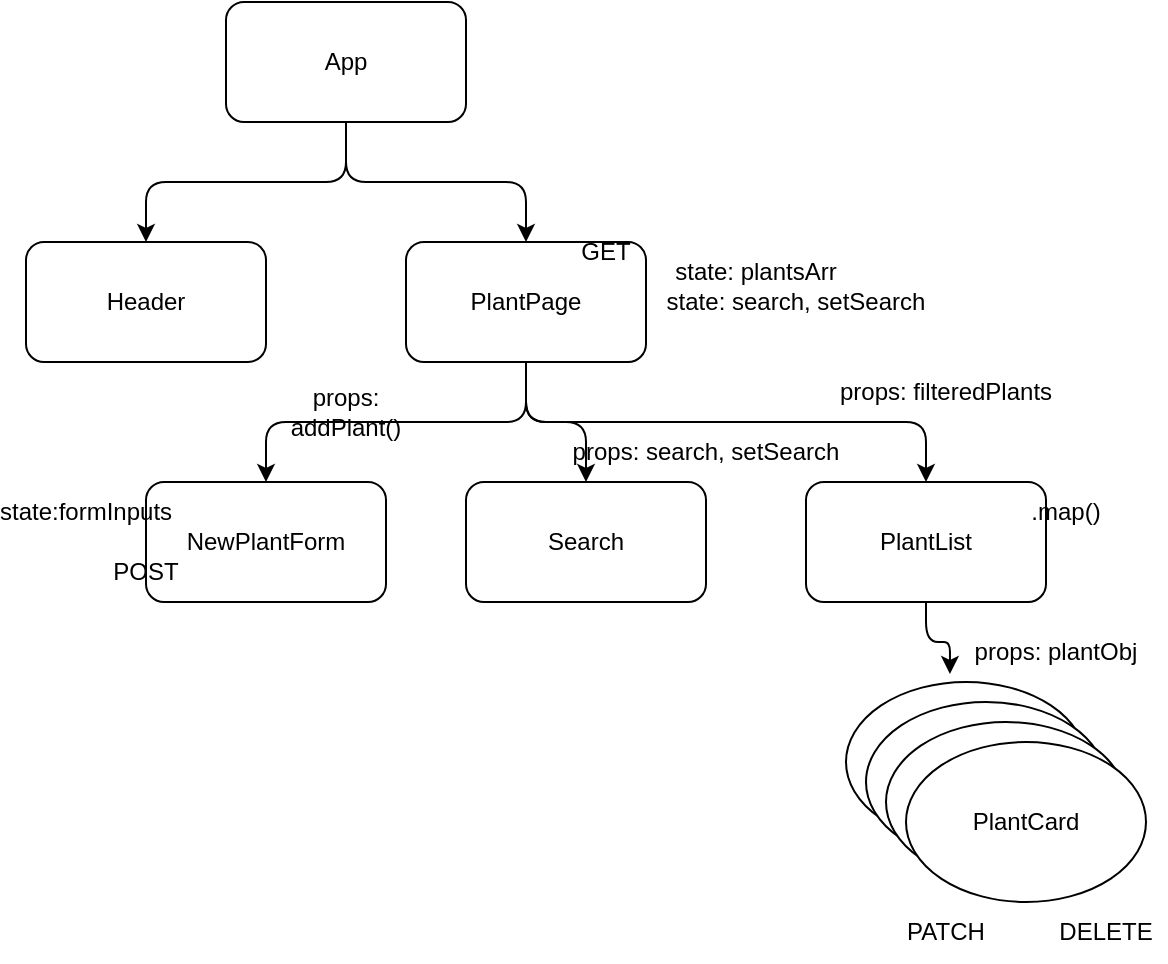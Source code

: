 <mxfile>
    <diagram id="KXjzNXcerH3fcwBqWMyN" name="Page-1">
        <mxGraphModel dx="654" dy="571" grid="1" gridSize="10" guides="1" tooltips="1" connect="1" arrows="1" fold="1" page="1" pageScale="1" pageWidth="850" pageHeight="1100" math="0" shadow="0">
            <root>
                <mxCell id="0"/>
                <mxCell id="1" parent="0"/>
                <mxCell id="12" style="edgeStyle=orthogonalEdgeStyle;html=1;exitX=0.5;exitY=1;exitDx=0;exitDy=0;entryX=0.5;entryY=0;entryDx=0;entryDy=0;" edge="1" parent="1" source="2" target="3">
                    <mxGeometry relative="1" as="geometry"/>
                </mxCell>
                <mxCell id="13" style="edgeStyle=orthogonalEdgeStyle;html=1;exitX=0.5;exitY=1;exitDx=0;exitDy=0;" edge="1" parent="1" source="2" target="4">
                    <mxGeometry relative="1" as="geometry"/>
                </mxCell>
                <mxCell id="2" value="App" style="rounded=1;whiteSpace=wrap;html=1;" vertex="1" parent="1">
                    <mxGeometry x="260" y="40" width="120" height="60" as="geometry"/>
                </mxCell>
                <mxCell id="3" value="Header" style="rounded=1;whiteSpace=wrap;html=1;" vertex="1" parent="1">
                    <mxGeometry x="160" y="160" width="120" height="60" as="geometry"/>
                </mxCell>
                <mxCell id="14" style="edgeStyle=orthogonalEdgeStyle;html=1;exitX=0.5;exitY=1;exitDx=0;exitDy=0;" edge="1" parent="1" source="4" target="5">
                    <mxGeometry relative="1" as="geometry"/>
                </mxCell>
                <mxCell id="15" style="edgeStyle=orthogonalEdgeStyle;html=1;exitX=0.5;exitY=1;exitDx=0;exitDy=0;entryX=0.5;entryY=0;entryDx=0;entryDy=0;" edge="1" parent="1" source="4" target="6">
                    <mxGeometry relative="1" as="geometry"/>
                </mxCell>
                <mxCell id="16" style="edgeStyle=orthogonalEdgeStyle;html=1;exitX=0.5;exitY=1;exitDx=0;exitDy=0;" edge="1" parent="1" source="4" target="7">
                    <mxGeometry relative="1" as="geometry"/>
                </mxCell>
                <mxCell id="4" value="PlantPage" style="rounded=1;whiteSpace=wrap;html=1;" vertex="1" parent="1">
                    <mxGeometry x="350" y="160" width="120" height="60" as="geometry"/>
                </mxCell>
                <mxCell id="5" value="NewPlantForm" style="rounded=1;whiteSpace=wrap;html=1;" vertex="1" parent="1">
                    <mxGeometry x="220" y="280" width="120" height="60" as="geometry"/>
                </mxCell>
                <mxCell id="6" value="Search" style="rounded=1;whiteSpace=wrap;html=1;" vertex="1" parent="1">
                    <mxGeometry x="380" y="280" width="120" height="60" as="geometry"/>
                </mxCell>
                <mxCell id="17" style="edgeStyle=orthogonalEdgeStyle;html=1;exitX=0.5;exitY=1;exitDx=0;exitDy=0;entryX=0.433;entryY=-0.05;entryDx=0;entryDy=0;entryPerimeter=0;" edge="1" parent="1" source="7" target="8">
                    <mxGeometry relative="1" as="geometry"/>
                </mxCell>
                <mxCell id="7" value="PlantList" style="rounded=1;whiteSpace=wrap;html=1;" vertex="1" parent="1">
                    <mxGeometry x="550" y="280" width="120" height="60" as="geometry"/>
                </mxCell>
                <mxCell id="8" value="PlantCard" style="ellipse;whiteSpace=wrap;html=1;" vertex="1" parent="1">
                    <mxGeometry x="570" y="380" width="120" height="80" as="geometry"/>
                </mxCell>
                <mxCell id="9" value="PlantCard" style="ellipse;whiteSpace=wrap;html=1;" vertex="1" parent="1">
                    <mxGeometry x="580" y="390" width="120" height="80" as="geometry"/>
                </mxCell>
                <mxCell id="10" value="PlantCard" style="ellipse;whiteSpace=wrap;html=1;" vertex="1" parent="1">
                    <mxGeometry x="590" y="400" width="120" height="80" as="geometry"/>
                </mxCell>
                <mxCell id="11" value="PlantCard" style="ellipse;whiteSpace=wrap;html=1;" vertex="1" parent="1">
                    <mxGeometry x="600" y="410" width="120" height="80" as="geometry"/>
                </mxCell>
                <mxCell id="18" value="state: plantsArr" style="text;html=1;strokeColor=none;fillColor=none;align=center;verticalAlign=middle;whiteSpace=wrap;rounded=0;" vertex="1" parent="1">
                    <mxGeometry x="450" y="160" width="150" height="30" as="geometry"/>
                </mxCell>
                <mxCell id="19" value="props: filteredPlants" style="text;html=1;strokeColor=none;fillColor=none;align=center;verticalAlign=middle;whiteSpace=wrap;rounded=0;" vertex="1" parent="1">
                    <mxGeometry x="560" y="220" width="120" height="30" as="geometry"/>
                </mxCell>
                <mxCell id="20" value="props: plantObj" style="text;html=1;strokeColor=none;fillColor=none;align=center;verticalAlign=middle;whiteSpace=wrap;rounded=0;" vertex="1" parent="1">
                    <mxGeometry x="620" y="350" width="110" height="30" as="geometry"/>
                </mxCell>
                <mxCell id="21" value="GET" style="text;html=1;strokeColor=none;fillColor=none;align=center;verticalAlign=middle;whiteSpace=wrap;rounded=0;" vertex="1" parent="1">
                    <mxGeometry x="420" y="150" width="60" height="30" as="geometry"/>
                </mxCell>
                <mxCell id="22" value=".map()" style="text;html=1;strokeColor=none;fillColor=none;align=center;verticalAlign=middle;whiteSpace=wrap;rounded=0;" vertex="1" parent="1">
                    <mxGeometry x="650" y="280" width="60" height="30" as="geometry"/>
                </mxCell>
                <mxCell id="23" value="state: search, setSearch" style="text;html=1;strokeColor=none;fillColor=none;align=center;verticalAlign=middle;whiteSpace=wrap;rounded=0;" vertex="1" parent="1">
                    <mxGeometry x="470" y="175" width="150" height="30" as="geometry"/>
                </mxCell>
                <mxCell id="24" value="props: search, setSearch" style="text;html=1;strokeColor=none;fillColor=none;align=center;verticalAlign=middle;whiteSpace=wrap;rounded=0;" vertex="1" parent="1">
                    <mxGeometry x="425" y="250" width="150" height="30" as="geometry"/>
                </mxCell>
                <mxCell id="27" value="props: addPlant()" style="text;html=1;strokeColor=none;fillColor=none;align=center;verticalAlign=middle;whiteSpace=wrap;rounded=0;" vertex="1" parent="1">
                    <mxGeometry x="290" y="230" width="60" height="30" as="geometry"/>
                </mxCell>
                <mxCell id="28" value="state:formInputs" style="text;html=1;strokeColor=none;fillColor=none;align=center;verticalAlign=middle;whiteSpace=wrap;rounded=0;" vertex="1" parent="1">
                    <mxGeometry x="160" y="280" width="60" height="30" as="geometry"/>
                </mxCell>
                <mxCell id="29" value="POST" style="text;html=1;strokeColor=none;fillColor=none;align=center;verticalAlign=middle;whiteSpace=wrap;rounded=0;" vertex="1" parent="1">
                    <mxGeometry x="190" y="310" width="60" height="30" as="geometry"/>
                </mxCell>
                <mxCell id="30" value="DELETE" style="text;html=1;strokeColor=none;fillColor=none;align=center;verticalAlign=middle;whiteSpace=wrap;rounded=0;" vertex="1" parent="1">
                    <mxGeometry x="670" y="490" width="60" height="30" as="geometry"/>
                </mxCell>
                <mxCell id="31" value="PATCH" style="text;html=1;strokeColor=none;fillColor=none;align=center;verticalAlign=middle;whiteSpace=wrap;rounded=0;" vertex="1" parent="1">
                    <mxGeometry x="590" y="490" width="60" height="30" as="geometry"/>
                </mxCell>
            </root>
        </mxGraphModel>
    </diagram>
</mxfile>